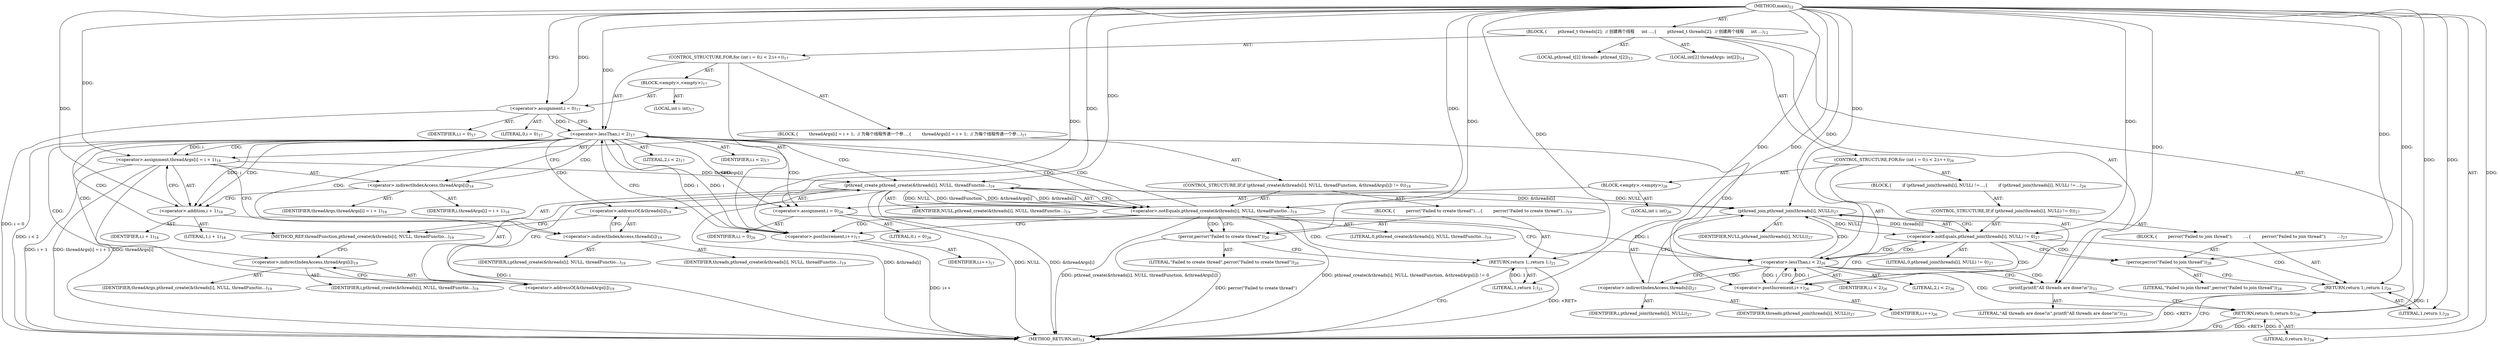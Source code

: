 digraph "main" {
    "31" [label = <(METHOD,main)<SUB>12</SUB>>;];
    "32" [label = <(BLOCK,{
        pthread_t threads[2];  // 创建两个线程
        int ...,{
        pthread_t threads[2];  // 创建两个线程
        int ...)<SUB>12</SUB>>;];
    "33" [label = <(LOCAL,pthread_t[2] threads: pthread_t[2])<SUB>13</SUB>>;];
    "34" [label = <(LOCAL,int[2] threadArgs: int[2])<SUB>14</SUB>>;];
    "35" [label = <(CONTROL_STRUCTURE,FOR,for (int i = 0;i &lt; 2;i++))<SUB>17</SUB>>;];
    "36" [label = <(BLOCK,&lt;empty&gt;,&lt;empty&gt;)<SUB>17</SUB>>;];
    "37" [label = <(LOCAL,int i: int)<SUB>17</SUB>>;];
    "38" [label = <(&lt;operator&gt;.assignment,i = 0)<SUB>17</SUB>>;];
    "39" [label = <(IDENTIFIER,i,i = 0)<SUB>17</SUB>>;];
    "40" [label = <(LITERAL,0,i = 0)<SUB>17</SUB>>;];
    "41" [label = <(&lt;operator&gt;.lessThan,i &lt; 2)<SUB>17</SUB>>;];
    "42" [label = <(IDENTIFIER,i,i &lt; 2)<SUB>17</SUB>>;];
    "43" [label = <(LITERAL,2,i &lt; 2)<SUB>17</SUB>>;];
    "44" [label = <(&lt;operator&gt;.postIncrement,i++)<SUB>17</SUB>>;];
    "45" [label = <(IDENTIFIER,i,i++)<SUB>17</SUB>>;];
    "46" [label = <(BLOCK,{
        threadArgs[i] = i + 1;  // 为每个线程传递一个参...,{
        threadArgs[i] = i + 1;  // 为每个线程传递一个参...)<SUB>17</SUB>>;];
    "47" [label = <(&lt;operator&gt;.assignment,threadArgs[i] = i + 1)<SUB>18</SUB>>;];
    "48" [label = <(&lt;operator&gt;.indirectIndexAccess,threadArgs[i])<SUB>18</SUB>>;];
    "49" [label = <(IDENTIFIER,threadArgs,threadArgs[i] = i + 1)<SUB>18</SUB>>;];
    "50" [label = <(IDENTIFIER,i,threadArgs[i] = i + 1)<SUB>18</SUB>>;];
    "51" [label = <(&lt;operator&gt;.addition,i + 1)<SUB>18</SUB>>;];
    "52" [label = <(IDENTIFIER,i,i + 1)<SUB>18</SUB>>;];
    "53" [label = <(LITERAL,1,i + 1)<SUB>18</SUB>>;];
    "54" [label = <(CONTROL_STRUCTURE,IF,if (pthread_create(&amp;threads[i], NULL, threadFunction, &amp;threadArgs[i]) != 0))<SUB>19</SUB>>;];
    "55" [label = <(&lt;operator&gt;.notEquals,pthread_create(&amp;threads[i], NULL, threadFunctio...)<SUB>19</SUB>>;];
    "56" [label = <(pthread_create,pthread_create(&amp;threads[i], NULL, threadFunctio...)<SUB>19</SUB>>;];
    "57" [label = <(&lt;operator&gt;.addressOf,&amp;threads[i])<SUB>19</SUB>>;];
    "58" [label = <(&lt;operator&gt;.indirectIndexAccess,threads[i])<SUB>19</SUB>>;];
    "59" [label = <(IDENTIFIER,threads,pthread_create(&amp;threads[i], NULL, threadFunctio...)<SUB>19</SUB>>;];
    "60" [label = <(IDENTIFIER,i,pthread_create(&amp;threads[i], NULL, threadFunctio...)<SUB>19</SUB>>;];
    "61" [label = <(IDENTIFIER,NULL,pthread_create(&amp;threads[i], NULL, threadFunctio...)<SUB>19</SUB>>;];
    "62" [label = <(METHOD_REF,threadFunction,pthread_create(&amp;threads[i], NULL, threadFunctio...)<SUB>19</SUB>>;];
    "63" [label = <(&lt;operator&gt;.addressOf,&amp;threadArgs[i])<SUB>19</SUB>>;];
    "64" [label = <(&lt;operator&gt;.indirectIndexAccess,threadArgs[i])<SUB>19</SUB>>;];
    "65" [label = <(IDENTIFIER,threadArgs,pthread_create(&amp;threads[i], NULL, threadFunctio...)<SUB>19</SUB>>;];
    "66" [label = <(IDENTIFIER,i,pthread_create(&amp;threads[i], NULL, threadFunctio...)<SUB>19</SUB>>;];
    "67" [label = <(LITERAL,0,pthread_create(&amp;threads[i], NULL, threadFunctio...)<SUB>19</SUB>>;];
    "68" [label = <(BLOCK,{
        perror(&quot;Failed to create thread&quot;)...,{
        perror(&quot;Failed to create thread&quot;)...)<SUB>19</SUB>>;];
    "69" [label = <(perror,perror(&quot;Failed to create thread&quot;))<SUB>20</SUB>>;];
    "70" [label = <(LITERAL,&quot;Failed to create thread&quot;,perror(&quot;Failed to create thread&quot;))<SUB>20</SUB>>;];
    "71" [label = <(RETURN,return 1;,return 1;)<SUB>21</SUB>>;];
    "72" [label = <(LITERAL,1,return 1;)<SUB>21</SUB>>;];
    "73" [label = <(CONTROL_STRUCTURE,FOR,for (int i = 0;i &lt; 2;i++))<SUB>26</SUB>>;];
    "74" [label = <(BLOCK,&lt;empty&gt;,&lt;empty&gt;)<SUB>26</SUB>>;];
    "75" [label = <(LOCAL,int i: int)<SUB>26</SUB>>;];
    "76" [label = <(&lt;operator&gt;.assignment,i = 0)<SUB>26</SUB>>;];
    "77" [label = <(IDENTIFIER,i,i = 0)<SUB>26</SUB>>;];
    "78" [label = <(LITERAL,0,i = 0)<SUB>26</SUB>>;];
    "79" [label = <(&lt;operator&gt;.lessThan,i &lt; 2)<SUB>26</SUB>>;];
    "80" [label = <(IDENTIFIER,i,i &lt; 2)<SUB>26</SUB>>;];
    "81" [label = <(LITERAL,2,i &lt; 2)<SUB>26</SUB>>;];
    "82" [label = <(&lt;operator&gt;.postIncrement,i++)<SUB>26</SUB>>;];
    "83" [label = <(IDENTIFIER,i,i++)<SUB>26</SUB>>;];
    "84" [label = <(BLOCK,{
        if (pthread_join(threads[i], NULL) !=...,{
        if (pthread_join(threads[i], NULL) !=...)<SUB>26</SUB>>;];
    "85" [label = <(CONTROL_STRUCTURE,IF,if (pthread_join(threads[i], NULL) != 0))<SUB>27</SUB>>;];
    "86" [label = <(&lt;operator&gt;.notEquals,pthread_join(threads[i], NULL) != 0)<SUB>27</SUB>>;];
    "87" [label = <(pthread_join,pthread_join(threads[i], NULL))<SUB>27</SUB>>;];
    "88" [label = <(&lt;operator&gt;.indirectIndexAccess,threads[i])<SUB>27</SUB>>;];
    "89" [label = <(IDENTIFIER,threads,pthread_join(threads[i], NULL))<SUB>27</SUB>>;];
    "90" [label = <(IDENTIFIER,i,pthread_join(threads[i], NULL))<SUB>27</SUB>>;];
    "91" [label = <(IDENTIFIER,NULL,pthread_join(threads[i], NULL))<SUB>27</SUB>>;];
    "92" [label = <(LITERAL,0,pthread_join(threads[i], NULL) != 0)<SUB>27</SUB>>;];
    "93" [label = <(BLOCK,{
        perror(&quot;Failed to join thread&quot;);
        ...,{
        perror(&quot;Failed to join thread&quot;);
        ...)<SUB>27</SUB>>;];
    "94" [label = <(perror,perror(&quot;Failed to join thread&quot;))<SUB>28</SUB>>;];
    "95" [label = <(LITERAL,&quot;Failed to join thread&quot;,perror(&quot;Failed to join thread&quot;))<SUB>28</SUB>>;];
    "96" [label = <(RETURN,return 1;,return 1;)<SUB>29</SUB>>;];
    "97" [label = <(LITERAL,1,return 1;)<SUB>29</SUB>>;];
    "98" [label = <(printf,printf(&quot;All threads are done!\n&quot;))<SUB>33</SUB>>;];
    "99" [label = <(LITERAL,&quot;All threads are done!\n&quot;,printf(&quot;All threads are done!\n&quot;))<SUB>33</SUB>>;];
    "100" [label = <(RETURN,return 0;,return 0;)<SUB>34</SUB>>;];
    "101" [label = <(LITERAL,0,return 0;)<SUB>34</SUB>>;];
    "102" [label = <(METHOD_RETURN,int)<SUB>12</SUB>>;];
    "31" -> "32" [label = "AST: ";];
    "31" -> "102" [label = "AST: ";];
    "32" -> "33" [label = "AST: ";];
    "32" -> "34" [label = "AST: ";];
    "32" -> "35" [label = "AST: ";];
    "32" -> "73" [label = "AST: ";];
    "32" -> "98" [label = "AST: ";];
    "32" -> "100" [label = "AST: ";];
    "35" -> "36" [label = "AST: ";];
    "35" -> "41" [label = "AST: ";];
    "35" -> "44" [label = "AST: ";];
    "35" -> "46" [label = "AST: ";];
    "36" -> "37" [label = "AST: ";];
    "36" -> "38" [label = "AST: ";];
    "38" -> "39" [label = "AST: ";];
    "38" -> "40" [label = "AST: ";];
    "41" -> "42" [label = "AST: ";];
    "41" -> "43" [label = "AST: ";];
    "44" -> "45" [label = "AST: ";];
    "46" -> "47" [label = "AST: ";];
    "46" -> "54" [label = "AST: ";];
    "47" -> "48" [label = "AST: ";];
    "47" -> "51" [label = "AST: ";];
    "48" -> "49" [label = "AST: ";];
    "48" -> "50" [label = "AST: ";];
    "51" -> "52" [label = "AST: ";];
    "51" -> "53" [label = "AST: ";];
    "54" -> "55" [label = "AST: ";];
    "54" -> "68" [label = "AST: ";];
    "55" -> "56" [label = "AST: ";];
    "55" -> "67" [label = "AST: ";];
    "56" -> "57" [label = "AST: ";];
    "56" -> "61" [label = "AST: ";];
    "56" -> "62" [label = "AST: ";];
    "56" -> "63" [label = "AST: ";];
    "57" -> "58" [label = "AST: ";];
    "58" -> "59" [label = "AST: ";];
    "58" -> "60" [label = "AST: ";];
    "63" -> "64" [label = "AST: ";];
    "64" -> "65" [label = "AST: ";];
    "64" -> "66" [label = "AST: ";];
    "68" -> "69" [label = "AST: ";];
    "68" -> "71" [label = "AST: ";];
    "69" -> "70" [label = "AST: ";];
    "71" -> "72" [label = "AST: ";];
    "73" -> "74" [label = "AST: ";];
    "73" -> "79" [label = "AST: ";];
    "73" -> "82" [label = "AST: ";];
    "73" -> "84" [label = "AST: ";];
    "74" -> "75" [label = "AST: ";];
    "74" -> "76" [label = "AST: ";];
    "76" -> "77" [label = "AST: ";];
    "76" -> "78" [label = "AST: ";];
    "79" -> "80" [label = "AST: ";];
    "79" -> "81" [label = "AST: ";];
    "82" -> "83" [label = "AST: ";];
    "84" -> "85" [label = "AST: ";];
    "85" -> "86" [label = "AST: ";];
    "85" -> "93" [label = "AST: ";];
    "86" -> "87" [label = "AST: ";];
    "86" -> "92" [label = "AST: ";];
    "87" -> "88" [label = "AST: ";];
    "87" -> "91" [label = "AST: ";];
    "88" -> "89" [label = "AST: ";];
    "88" -> "90" [label = "AST: ";];
    "93" -> "94" [label = "AST: ";];
    "93" -> "96" [label = "AST: ";];
    "94" -> "95" [label = "AST: ";];
    "96" -> "97" [label = "AST: ";];
    "98" -> "99" [label = "AST: ";];
    "100" -> "101" [label = "AST: ";];
    "98" -> "100" [label = "CFG: ";];
    "100" -> "102" [label = "CFG: ";];
    "41" -> "48" [label = "CFG: ";];
    "41" -> "76" [label = "CFG: ";];
    "44" -> "41" [label = "CFG: ";];
    "79" -> "88" [label = "CFG: ";];
    "79" -> "98" [label = "CFG: ";];
    "82" -> "79" [label = "CFG: ";];
    "38" -> "41" [label = "CFG: ";];
    "47" -> "58" [label = "CFG: ";];
    "76" -> "79" [label = "CFG: ";];
    "48" -> "51" [label = "CFG: ";];
    "51" -> "47" [label = "CFG: ";];
    "55" -> "69" [label = "CFG: ";];
    "55" -> "44" [label = "CFG: ";];
    "86" -> "94" [label = "CFG: ";];
    "86" -> "82" [label = "CFG: ";];
    "56" -> "55" [label = "CFG: ";];
    "69" -> "71" [label = "CFG: ";];
    "71" -> "102" [label = "CFG: ";];
    "87" -> "86" [label = "CFG: ";];
    "94" -> "96" [label = "CFG: ";];
    "96" -> "102" [label = "CFG: ";];
    "57" -> "62" [label = "CFG: ";];
    "62" -> "64" [label = "CFG: ";];
    "63" -> "56" [label = "CFG: ";];
    "88" -> "87" [label = "CFG: ";];
    "58" -> "57" [label = "CFG: ";];
    "64" -> "63" [label = "CFG: ";];
    "31" -> "38" [label = "CFG: ";];
    "96" -> "102" [label = "DDG: &lt;RET&gt;";];
    "71" -> "102" [label = "DDG: &lt;RET&gt;";];
    "100" -> "102" [label = "DDG: &lt;RET&gt;";];
    "38" -> "102" [label = "DDG: i = 0";];
    "41" -> "102" [label = "DDG: i &lt; 2";];
    "47" -> "102" [label = "DDG: threadArgs[i]";];
    "51" -> "102" [label = "DDG: i";];
    "47" -> "102" [label = "DDG: i + 1";];
    "47" -> "102" [label = "DDG: threadArgs[i] = i + 1";];
    "56" -> "102" [label = "DDG: &amp;threads[i]";];
    "56" -> "102" [label = "DDG: NULL";];
    "56" -> "102" [label = "DDG: &amp;threadArgs[i]";];
    "55" -> "102" [label = "DDG: pthread_create(&amp;threads[i], NULL, threadFunction, &amp;threadArgs[i])";];
    "55" -> "102" [label = "DDG: pthread_create(&amp;threads[i], NULL, threadFunction, &amp;threadArgs[i]) != 0";];
    "44" -> "102" [label = "DDG: i++";];
    "69" -> "102" [label = "DDG: perror(&quot;Failed to create thread&quot;)";];
    "101" -> "100" [label = "DDG: 0";];
    "31" -> "100" [label = "DDG: ";];
    "31" -> "98" [label = "DDG: ";];
    "31" -> "101" [label = "DDG: ";];
    "31" -> "38" [label = "DDG: ";];
    "38" -> "41" [label = "DDG: i";];
    "44" -> "41" [label = "DDG: i";];
    "31" -> "41" [label = "DDG: ";];
    "31" -> "44" [label = "DDG: ";];
    "41" -> "44" [label = "DDG: i";];
    "41" -> "47" [label = "DDG: i";];
    "31" -> "47" [label = "DDG: ";];
    "31" -> "76" [label = "DDG: ";];
    "76" -> "79" [label = "DDG: i";];
    "82" -> "79" [label = "DDG: i";];
    "31" -> "79" [label = "DDG: ";];
    "79" -> "82" [label = "DDG: i";];
    "31" -> "82" [label = "DDG: ";];
    "41" -> "51" [label = "DDG: i";];
    "31" -> "51" [label = "DDG: ";];
    "56" -> "55" [label = "DDG: &amp;threads[i]";];
    "56" -> "55" [label = "DDG: NULL";];
    "56" -> "55" [label = "DDG: threadFunction";];
    "56" -> "55" [label = "DDG: &amp;threadArgs[i]";];
    "31" -> "55" [label = "DDG: ";];
    "72" -> "71" [label = "DDG: 1";];
    "31" -> "71" [label = "DDG: ";];
    "87" -> "86" [label = "DDG: threads[i]";];
    "87" -> "86" [label = "DDG: NULL";];
    "31" -> "86" [label = "DDG: ";];
    "97" -> "96" [label = "DDG: 1";];
    "31" -> "96" [label = "DDG: ";];
    "31" -> "56" [label = "DDG: ";];
    "47" -> "56" [label = "DDG: threadArgs[i]";];
    "31" -> "69" [label = "DDG: ";];
    "31" -> "72" [label = "DDG: ";];
    "56" -> "87" [label = "DDG: &amp;threads[i]";];
    "56" -> "87" [label = "DDG: NULL";];
    "31" -> "87" [label = "DDG: ";];
    "31" -> "94" [label = "DDG: ";];
    "31" -> "97" [label = "DDG: ";];
    "41" -> "47" [label = "CDG: ";];
    "41" -> "48" [label = "CDG: ";];
    "41" -> "64" [label = "CDG: ";];
    "41" -> "51" [label = "CDG: ";];
    "41" -> "57" [label = "CDG: ";];
    "41" -> "56" [label = "CDG: ";];
    "41" -> "76" [label = "CDG: ";];
    "41" -> "79" [label = "CDG: ";];
    "41" -> "58" [label = "CDG: ";];
    "41" -> "63" [label = "CDG: ";];
    "41" -> "55" [label = "CDG: ";];
    "41" -> "62" [label = "CDG: ";];
    "79" -> "98" [label = "CDG: ";];
    "79" -> "87" [label = "CDG: ";];
    "79" -> "100" [label = "CDG: ";];
    "79" -> "88" [label = "CDG: ";];
    "79" -> "86" [label = "CDG: ";];
    "55" -> "69" [label = "CDG: ";];
    "55" -> "44" [label = "CDG: ";];
    "55" -> "71" [label = "CDG: ";];
    "55" -> "41" [label = "CDG: ";];
    "86" -> "94" [label = "CDG: ";];
    "86" -> "96" [label = "CDG: ";];
    "86" -> "82" [label = "CDG: ";];
    "86" -> "79" [label = "CDG: ";];
}